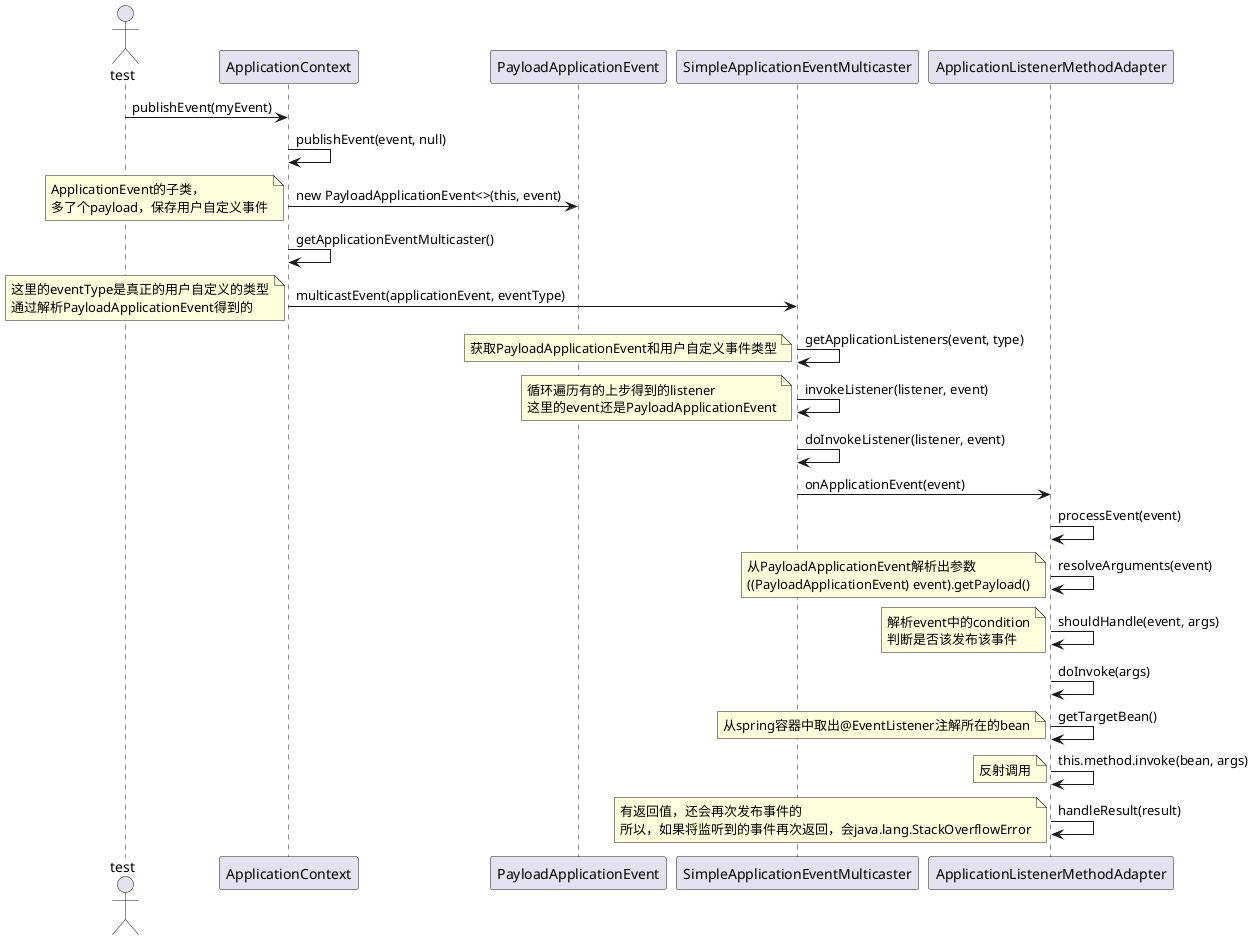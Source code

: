 @startuml
actor test
test -> ApplicationContext: publishEvent(myEvent)
ApplicationContext -> ApplicationContext: publishEvent(event, null)
ApplicationContext -> PayloadApplicationEvent: new PayloadApplicationEvent<>(this, event)
note left
ApplicationEvent的子类，
多了个payload，保存用户自定义事件
end note
ApplicationContext -> ApplicationContext:getApplicationEventMulticaster()
ApplicationContext -> SimpleApplicationEventMulticaster:multicastEvent(applicationEvent, eventType)
note left
这里的eventType是真正的用户自定义的类型
通过解析PayloadApplicationEvent得到的
end note
SimpleApplicationEventMulticaster -> SimpleApplicationEventMulticaster:getApplicationListeners(event, type)
note left: 获取PayloadApplicationEvent和用户自定义事件类型
SimpleApplicationEventMulticaster -> SimpleApplicationEventMulticaster:invokeListener(listener, event)
note left
循环遍历有的上步得到的listener
这里的event还是PayloadApplicationEvent
end note
SimpleApplicationEventMulticaster -> SimpleApplicationEventMulticaster:doInvokeListener(listener, event)
SimpleApplicationEventMulticaster -> ApplicationListenerMethodAdapter:onApplicationEvent(event)
ApplicationListenerMethodAdapter -> ApplicationListenerMethodAdapter:processEvent(event)
ApplicationListenerMethodAdapter -> ApplicationListenerMethodAdapter:resolveArguments(event)
note left
从PayloadApplicationEvent解析出参数
((PayloadApplicationEvent) event).getPayload()
end note
ApplicationListenerMethodAdapter -> ApplicationListenerMethodAdapter:shouldHandle(event, args)
note left
解析event中的condition
判断是否该发布该事件
end note
ApplicationListenerMethodAdapter -> ApplicationListenerMethodAdapter:doInvoke(args)
ApplicationListenerMethodAdapter -> ApplicationListenerMethodAdapter:getTargetBean()
note left:从spring容器中取出@EventListener注解所在的bean
ApplicationListenerMethodAdapter -> ApplicationListenerMethodAdapter:this.method.invoke(bean, args)
note left:反射调用
ApplicationListenerMethodAdapter -> ApplicationListenerMethodAdapter:handleResult(result)
note left
有返回值，还会再次发布事件的
所以，如果将监听到的事件再次返回，会java.lang.StackOverflowError
end note
@enduml